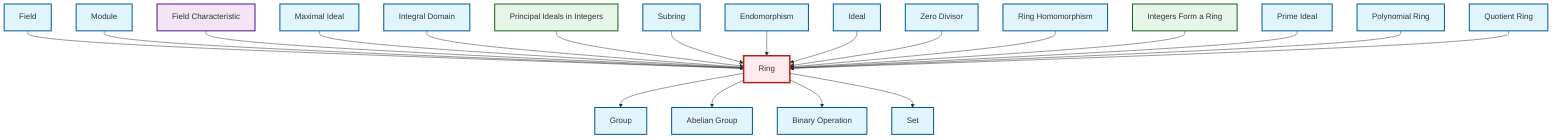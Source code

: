 graph TD
    classDef definition fill:#e1f5fe,stroke:#01579b,stroke-width:2px
    classDef theorem fill:#f3e5f5,stroke:#4a148c,stroke-width:2px
    classDef axiom fill:#fff3e0,stroke:#e65100,stroke-width:2px
    classDef example fill:#e8f5e9,stroke:#1b5e20,stroke-width:2px
    classDef current fill:#ffebee,stroke:#b71c1c,stroke-width:3px
    def-field["Field"]:::definition
    def-ideal["Ideal"]:::definition
    def-prime-ideal["Prime Ideal"]:::definition
    ex-principal-ideal["Principal Ideals in Integers"]:::example
    thm-field-characteristic["Field Characteristic"]:::theorem
    def-subring["Subring"]:::definition
    def-ring["Ring"]:::definition
    ex-integers-ring["Integers Form a Ring"]:::example
    def-quotient-ring["Quotient Ring"]:::definition
    def-set["Set"]:::definition
    def-group["Group"]:::definition
    def-module["Module"]:::definition
    def-maximal-ideal["Maximal Ideal"]:::definition
    def-endomorphism["Endomorphism"]:::definition
    def-polynomial-ring["Polynomial Ring"]:::definition
    def-integral-domain["Integral Domain"]:::definition
    def-binary-operation["Binary Operation"]:::definition
    def-abelian-group["Abelian Group"]:::definition
    def-zero-divisor["Zero Divisor"]:::definition
    def-ring-homomorphism["Ring Homomorphism"]:::definition
    def-field --> def-ring
    def-ring --> def-group
    def-ring --> def-abelian-group
    def-module --> def-ring
    thm-field-characteristic --> def-ring
    def-maximal-ideal --> def-ring
    def-integral-domain --> def-ring
    def-ring --> def-binary-operation
    ex-principal-ideal --> def-ring
    def-subring --> def-ring
    def-endomorphism --> def-ring
    def-ring --> def-set
    def-ideal --> def-ring
    def-zero-divisor --> def-ring
    def-ring-homomorphism --> def-ring
    ex-integers-ring --> def-ring
    def-prime-ideal --> def-ring
    def-polynomial-ring --> def-ring
    def-quotient-ring --> def-ring
    class def-ring current